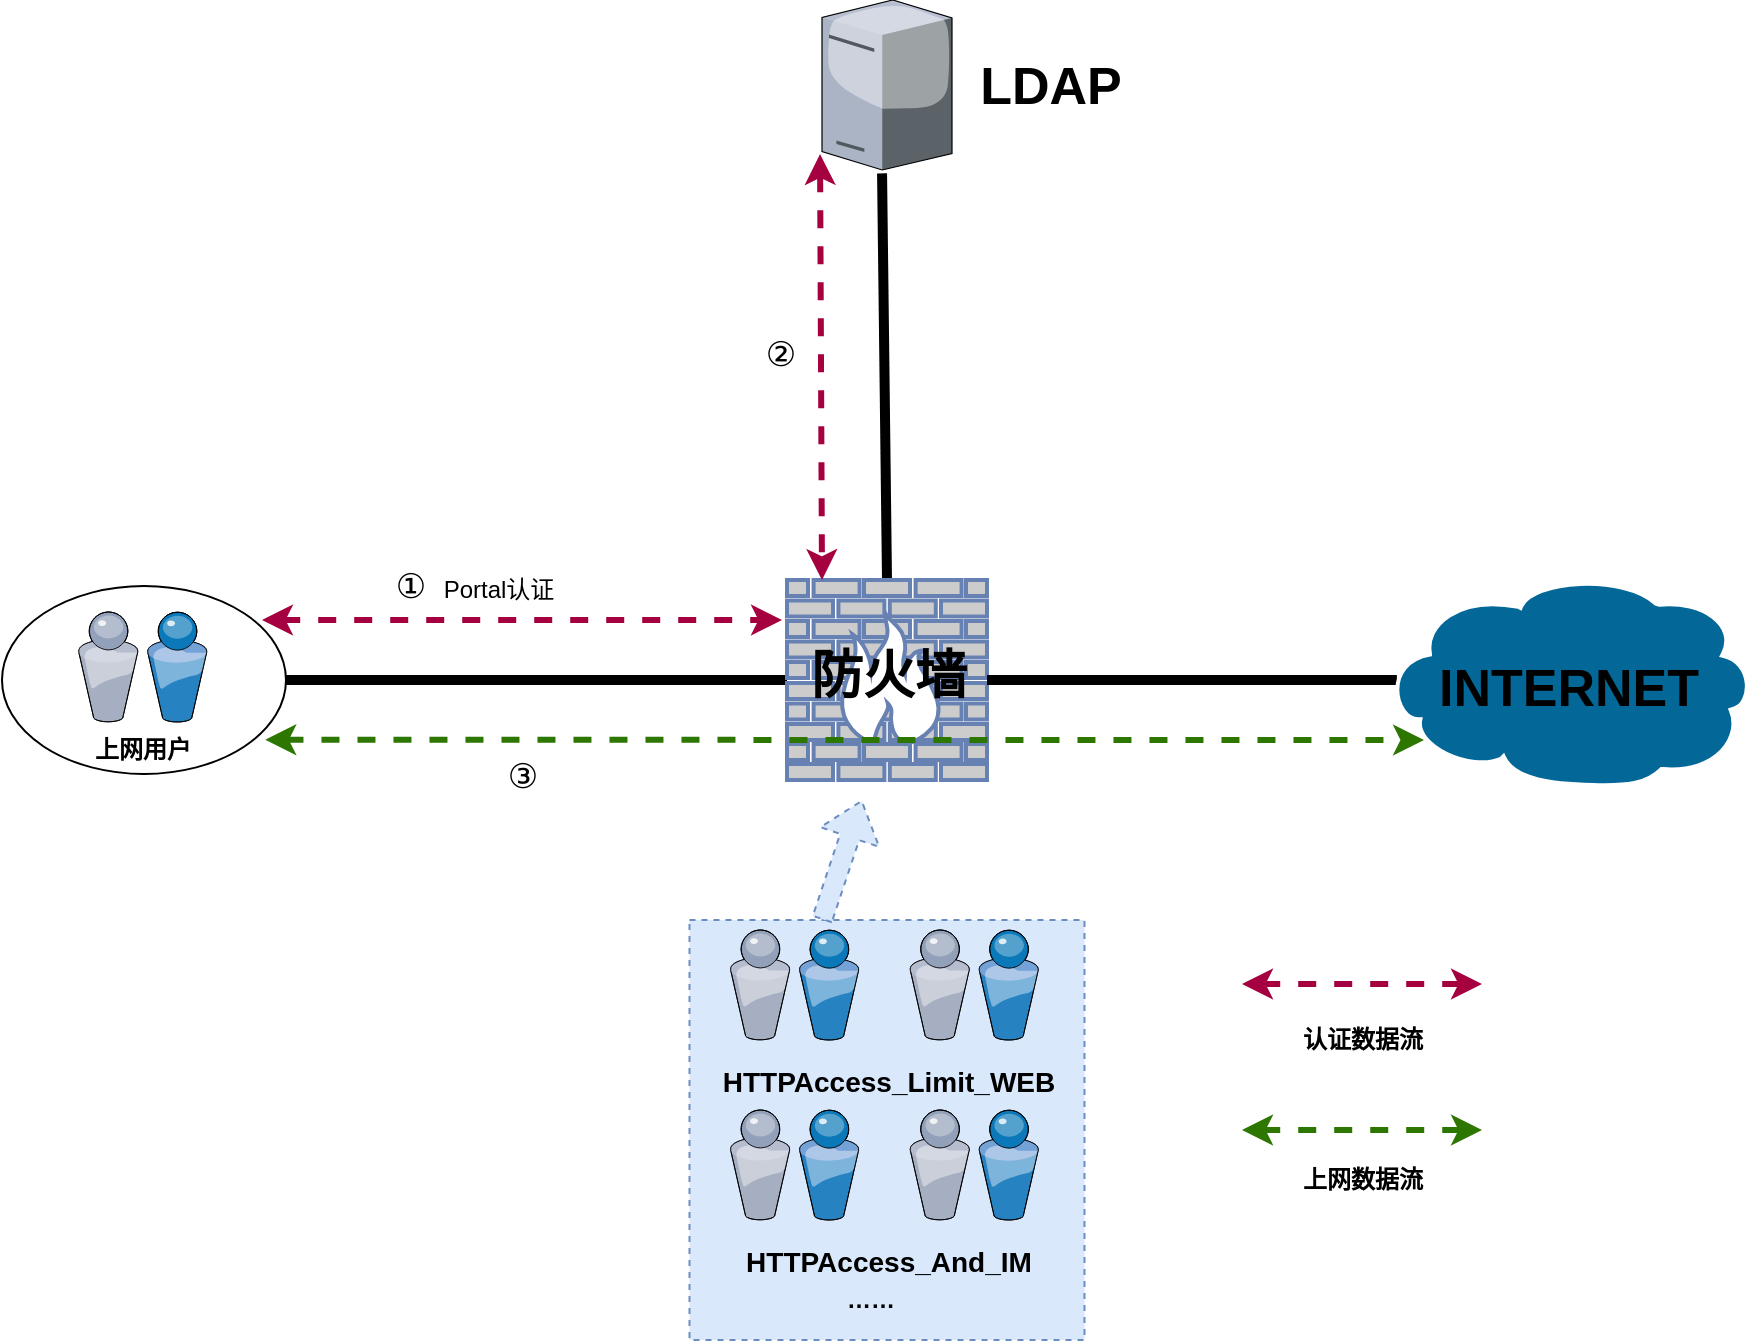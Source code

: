 <mxfile version="12.6.7" type="github">
  <diagram name="Page-1" id="822b0af5-4adb-64df-f703-e8dfc1f81529">
    <mxGraphModel dx="1422" dy="762" grid="0" gridSize="10" guides="1" tooltips="1" connect="1" arrows="1" fold="1" page="1" pageScale="1" pageWidth="1100" pageHeight="850" background="#ffffff" math="0" shadow="0">
      <root>
        <mxCell id="0"/>
        <mxCell id="1" parent="0"/>
        <mxCell id="vFcQCkQcMgolOcBUj4Wx-4" style="edgeStyle=none;rounded=0;orthogonalLoop=1;jettySize=auto;html=1;exitX=1;exitY=0.5;exitDx=0;exitDy=0;entryX=0;entryY=0.5;entryDx=0;entryDy=0;entryPerimeter=0;startArrow=none;startFill=0;endArrow=none;endFill=0;strokeWidth=5;" parent="1" source="7d933b09d9755ecc-13" target="vFcQCkQcMgolOcBUj4Wx-1" edge="1">
          <mxGeometry relative="1" as="geometry"/>
        </mxCell>
        <mxCell id="7d933b09d9755ecc-13" value="" style="ellipse;whiteSpace=wrap;html=1;rounded=0;shadow=0;comic=0;strokeWidth=1;fontFamily=Verdana;" parent="1" vertex="1">
          <mxGeometry x="20" y="423" width="142" height="94" as="geometry"/>
        </mxCell>
        <mxCell id="7d933b09d9755ecc-6" value="上网用户" style="verticalLabelPosition=bottom;aspect=fixed;html=1;verticalAlign=top;strokeColor=none;shape=mxgraph.citrix.users;rounded=0;shadow=0;comic=0;fontFamily=Verdana;fontStyle=1" parent="1" vertex="1">
          <mxGeometry x="58" y="436" width="64.5" height="55" as="geometry"/>
        </mxCell>
        <mxCell id="7d933b09d9755ecc-9" value="" style="verticalLabelPosition=bottom;aspect=fixed;html=1;verticalAlign=top;strokeColor=none;shape=mxgraph.citrix.tower_server;rounded=0;shadow=0;comic=0;fontFamily=Verdana;" parent="1" vertex="1">
          <mxGeometry x="430" y="130" width="65" height="85" as="geometry"/>
        </mxCell>
        <mxCell id="vFcQCkQcMgolOcBUj4Wx-6" style="edgeStyle=none;rounded=0;orthogonalLoop=1;jettySize=auto;html=1;exitX=0.5;exitY=0;exitDx=0;exitDy=0;exitPerimeter=0;entryX=0.462;entryY=1.02;entryDx=0;entryDy=0;entryPerimeter=0;endArrow=none;endFill=0;strokeWidth=5;" parent="1" source="vFcQCkQcMgolOcBUj4Wx-1" target="7d933b09d9755ecc-9" edge="1">
          <mxGeometry relative="1" as="geometry"/>
        </mxCell>
        <mxCell id="vFcQCkQcMgolOcBUj4Wx-1" value="" style="fontColor=#0066CC;verticalAlign=top;verticalLabelPosition=bottom;labelPosition=center;align=center;html=1;outlineConnect=0;fillColor=#CCCCCC;strokeColor=#6881B3;gradientColor=none;gradientDirection=north;strokeWidth=2;shape=mxgraph.networks.firewall;" parent="1" vertex="1">
          <mxGeometry x="412.5" y="420" width="100" height="100" as="geometry"/>
        </mxCell>
        <mxCell id="vFcQCkQcMgolOcBUj4Wx-5" style="edgeStyle=none;rounded=0;orthogonalLoop=1;jettySize=auto;html=1;exitX=0.04;exitY=0.5;exitDx=0;exitDy=0;exitPerimeter=0;entryX=1;entryY=0.5;entryDx=0;entryDy=0;entryPerimeter=0;endArrow=none;endFill=0;strokeWidth=5;" parent="1" source="vFcQCkQcMgolOcBUj4Wx-3" target="vFcQCkQcMgolOcBUj4Wx-1" edge="1">
          <mxGeometry relative="1" as="geometry"/>
        </mxCell>
        <mxCell id="vFcQCkQcMgolOcBUj4Wx-3" value="" style="shape=mxgraph.cisco.storage.cloud;html=1;pointerEvents=1;dashed=0;fillColor=#036897;strokeColor=#ffffff;strokeWidth=2;verticalLabelPosition=bottom;verticalAlign=top;align=center;outlineConnect=0;" parent="1" vertex="1">
          <mxGeometry x="710" y="417" width="186" height="106" as="geometry"/>
        </mxCell>
        <mxCell id="vFcQCkQcMgolOcBUj4Wx-7" value="" style="endArrow=classic;startArrow=classic;html=1;strokeWidth=3;dashed=1;fillColor=#d80073;strokeColor=#A50040;" parent="1" edge="1">
          <mxGeometry width="50" height="50" relative="1" as="geometry">
            <mxPoint x="150" y="440" as="sourcePoint"/>
            <mxPoint x="410" y="440" as="targetPoint"/>
          </mxGeometry>
        </mxCell>
        <mxCell id="vFcQCkQcMgolOcBUj4Wx-8" value="" style="endArrow=classic;startArrow=classic;html=1;strokeWidth=3;dashed=1;fillColor=#d80073;strokeColor=#A50040;exitX=-0.015;exitY=0.906;exitDx=0;exitDy=0;exitPerimeter=0;" parent="1" source="7d933b09d9755ecc-9" edge="1">
          <mxGeometry width="50" height="50" relative="1" as="geometry">
            <mxPoint x="430" y="218.37" as="sourcePoint"/>
            <mxPoint x="430" y="420" as="targetPoint"/>
          </mxGeometry>
        </mxCell>
        <mxCell id="vFcQCkQcMgolOcBUj4Wx-9" value="" style="endArrow=classic;startArrow=classic;html=1;strokeWidth=3;dashed=1;fillColor=#60a917;strokeColor=#2D7600;exitX=0.927;exitY=0.818;exitDx=0;exitDy=0;exitPerimeter=0;" parent="1" source="7d933b09d9755ecc-13" edge="1">
          <mxGeometry width="50" height="50" relative="1" as="geometry">
            <mxPoint x="181" y="500.0" as="sourcePoint"/>
            <mxPoint x="731" y="500" as="targetPoint"/>
          </mxGeometry>
        </mxCell>
        <mxCell id="vFcQCkQcMgolOcBUj4Wx-10" value="" style="rounded=0;whiteSpace=wrap;html=1;dashed=1;fillColor=#dae8fc;strokeColor=#6c8ebf;" parent="1" vertex="1">
          <mxGeometry x="363.75" y="590" width="197.5" height="210" as="geometry"/>
        </mxCell>
        <mxCell id="vFcQCkQcMgolOcBUj4Wx-11" value="" style="verticalLabelPosition=bottom;aspect=fixed;html=1;verticalAlign=top;strokeColor=none;shape=mxgraph.citrix.users;rounded=0;shadow=0;comic=0;fontFamily=Verdana;" parent="1" vertex="1">
          <mxGeometry x="383.94" y="595" width="64.5" height="55" as="geometry"/>
        </mxCell>
        <mxCell id="vFcQCkQcMgolOcBUj4Wx-12" value="" style="verticalLabelPosition=bottom;aspect=fixed;html=1;verticalAlign=top;strokeColor=none;shape=mxgraph.citrix.users;rounded=0;shadow=0;comic=0;fontFamily=Verdana;" parent="1" vertex="1">
          <mxGeometry x="383.94" y="685" width="64.5" height="55" as="geometry"/>
        </mxCell>
        <mxCell id="vFcQCkQcMgolOcBUj4Wx-14" value="" style="verticalLabelPosition=bottom;aspect=fixed;html=1;verticalAlign=top;strokeColor=none;shape=mxgraph.citrix.users;rounded=0;shadow=0;comic=0;fontFamily=Verdana;" parent="1" vertex="1">
          <mxGeometry x="473.75" y="595" width="64.5" height="55" as="geometry"/>
        </mxCell>
        <mxCell id="vFcQCkQcMgolOcBUj4Wx-15" value="" style="verticalLabelPosition=bottom;aspect=fixed;html=1;verticalAlign=top;strokeColor=none;shape=mxgraph.citrix.users;rounded=0;shadow=0;comic=0;fontFamily=Verdana;" parent="1" vertex="1">
          <mxGeometry x="473.75" y="685" width="64.5" height="55" as="geometry"/>
        </mxCell>
        <mxCell id="vFcQCkQcMgolOcBUj4Wx-18" value="" style="shape=flexArrow;endArrow=classic;html=1;dashed=1;strokeWidth=1;fillColor=#dae8fc;strokeColor=#6c8ebf;" parent="1" edge="1">
          <mxGeometry width="50" height="50" relative="1" as="geometry">
            <mxPoint x="430" y="590" as="sourcePoint"/>
            <mxPoint x="450" y="530" as="targetPoint"/>
          </mxGeometry>
        </mxCell>
        <mxCell id="vFcQCkQcMgolOcBUj4Wx-19" value="&lt;span lang=&quot;EN-US&quot; style=&quot;white-space: normal ; font-size: 10.5pt ; font-family: , sans-serif&quot;&gt;HTTPAccess_Limit_WEB&lt;/span&gt;" style="text;html=1;resizable=0;autosize=1;align=center;verticalAlign=middle;points=[];fillColor=none;strokeColor=none;rounded=0;fontStyle=1" parent="1" vertex="1">
          <mxGeometry x="374.5" y="661" width="176" height="19" as="geometry"/>
        </mxCell>
        <mxCell id="vFcQCkQcMgolOcBUj4Wx-21" value="&lt;span style=&quot;color: rgba(0 , 0 , 0 , 0) ; font-family: monospace ; font-size: 0px&quot;&gt;%3CmxGraphModel%3E%3Croot%3E%3CmxCell%20id%3D%220%22%2F%3E%3CmxCell%20id%3D%221%22%20parent%3D%220%22%2F%3E%3CmxCell%20id%3D%222%22%20value%3D%22%26lt%3Bspan%20lang%3D%26quot%3BEN-US%26quot%3B%20style%3D%26quot%3Bwhite-space%3A%20normal%20%3B%20font-size%3A%2010.5pt%20%3B%20font-family%3A%20%2C%20sans-serif%26quot%3B%26gt%3BHTTPAccess_Limit_WEB%26lt%3B%2Fspan%26gt%3B%22%20style%3D%22text%3Bhtml%3D1%3Bresizable%3D0%3Bautosize%3D1%3Balign%3Dcenter%3BverticalAlign%3Dmiddle%3Bpoints%3D%5B%5D%3BfillColor%3Dnone%3BstrokeColor%3Dnone%3Brounded%3D0%3B%22%20vertex%3D%221%22%20parent%3D%221%22%3E%3CmxGeometry%20x%3D%2258%22%20y%3D%22640%22%20width%3D%22170%22%20height%3D%2220%22%20as%3D%22geometry%22%2F%3E%3C%2FmxCell%3E%3C%2Froot%3E%3C%2FmxGraphModel%3E&lt;/span&gt;" style="text;html=1;resizable=0;autosize=1;align=center;verticalAlign=middle;points=[];fillColor=none;strokeColor=none;rounded=0;" parent="1" vertex="1">
          <mxGeometry x="125" y="730" width="20" height="20" as="geometry"/>
        </mxCell>
        <mxCell id="vFcQCkQcMgolOcBUj4Wx-22" value="&lt;span lang=&quot;EN-US&quot; style=&quot;white-space: normal ; font-size: 10.5pt ; font-family: , sans-serif&quot;&gt;HTTPAccess_And_IM&lt;/span&gt;&lt;span style=&quot;color: rgba(0 , 0 , 0 , 0) ; font-family: monospace ; font-size: 0px&quot;&gt;3CmxGraphModel%3E%3Croot%3E%3CmxCell%20id%3D%220%22%2F%3E%3CmxCell%20id%3D%221%22%20parent%3D%220%22%2F%3E%3CmxCell%20id%3D%222%22%20value%3D%22%26lt%3Bspan%20lang%3D%26quot%3BEN-US%26quot%3B%20style%3D%26quot%3Bwhite-space%3A%20normal%20%3B%20font-size%3A%2010.5pt%20%3B%20font-family%3A%20%2C%20sans-serif%26quot%3B%26gt%3BHTTPAccess_Limit_WEB%26lt%3B%2Fspan%26gt%3B%22%20style%3D%22text%3Bhtml%3D1%3Bresizable%3D0%3Bautosize%3D1%3Balign%3Dcenter%3BverticalAlign%3Dmiddle%3Bpoints%3D%5B%5D%3BfillColor%3Dnone%3BstrokeColor%3Dnone%3Brounded%3D0%3B%22%20vertex%3D%221%22%20parent%3D%221%22%3E%3CmxGeometry%20x%3D%2258%22%20y%3D%22640%22%20width%3D%22170%22%20height%3D%2220%22%20as%3D%22geometry%22%2F%3E%3C%2FmxCell%3E%3C%2Froot%3E%3C%2FmxGraphModel%3E&lt;/span&gt;" style="text;html=1;resizable=0;autosize=1;align=center;verticalAlign=middle;points=[];fillColor=none;strokeColor=none;rounded=0;fontStyle=1" parent="1" vertex="1">
          <mxGeometry x="386.5" y="749" width="153" height="23" as="geometry"/>
        </mxCell>
        <mxCell id="vFcQCkQcMgolOcBUj4Wx-24" value="……" style="text;html=1;resizable=0;autosize=1;align=center;verticalAlign=middle;points=[];fillColor=none;strokeColor=none;rounded=0;fontStyle=1" parent="1" vertex="1">
          <mxGeometry x="436.75" y="771" width="34" height="18" as="geometry"/>
        </mxCell>
        <mxCell id="vFcQCkQcMgolOcBUj4Wx-25" value="" style="endArrow=classic;startArrow=classic;html=1;strokeWidth=3;dashed=1;fillColor=#d80073;strokeColor=#A50040;" parent="1" edge="1">
          <mxGeometry width="50" height="50" relative="1" as="geometry">
            <mxPoint x="640" y="622" as="sourcePoint"/>
            <mxPoint x="760" y="622" as="targetPoint"/>
          </mxGeometry>
        </mxCell>
        <mxCell id="vFcQCkQcMgolOcBUj4Wx-26" value="" style="endArrow=classic;startArrow=classic;html=1;strokeWidth=3;dashed=1;fillColor=#60a917;strokeColor=#2D7600;" parent="1" edge="1">
          <mxGeometry width="50" height="50" relative="1" as="geometry">
            <mxPoint x="640" y="695" as="sourcePoint"/>
            <mxPoint x="760" y="695" as="targetPoint"/>
          </mxGeometry>
        </mxCell>
        <mxCell id="vFcQCkQcMgolOcBUj4Wx-27" value="上网数据流" style="text;html=1;resizable=0;autosize=1;align=center;verticalAlign=middle;points=[];fillColor=none;strokeColor=none;rounded=0;fontStyle=1" parent="1" vertex="1">
          <mxGeometry x="665" y="711" width="70" height="18" as="geometry"/>
        </mxCell>
        <mxCell id="vFcQCkQcMgolOcBUj4Wx-28" value="认证数据流" style="text;html=1;resizable=0;autosize=1;align=center;verticalAlign=middle;points=[];fillColor=none;strokeColor=none;rounded=0;fontStyle=1" parent="1" vertex="1">
          <mxGeometry x="665" y="641" width="70" height="18" as="geometry"/>
        </mxCell>
        <mxCell id="vFcQCkQcMgolOcBUj4Wx-29" value="INTERNET" style="text;html=1;resizable=0;autosize=1;align=center;verticalAlign=middle;points=[];fillColor=none;strokeColor=none;rounded=0;strokeWidth=4;fontSize=26;fontStyle=1" parent="1" vertex="1">
          <mxGeometry x="733" y="456" width="140" height="35" as="geometry"/>
        </mxCell>
        <mxCell id="vFcQCkQcMgolOcBUj4Wx-30" value="LDAP" style="text;html=1;resizable=0;autosize=1;align=center;verticalAlign=middle;points=[];fillColor=none;strokeColor=none;rounded=0;strokeWidth=4;fontSize=26;fontStyle=1" parent="1" vertex="1">
          <mxGeometry x="503" y="155" width="81" height="35" as="geometry"/>
        </mxCell>
        <mxCell id="okbzQBwIPwilKlg-W5tC-3" value="Portal认证" style="text;html=1;resizable=0;autosize=1;align=center;verticalAlign=middle;points=[];fillColor=none;strokeColor=none;rounded=0;fontSize=12;" vertex="1" parent="1">
          <mxGeometry x="235" y="416" width="65" height="18" as="geometry"/>
        </mxCell>
        <mxCell id="okbzQBwIPwilKlg-W5tC-4" value="①" style="text;html=1;resizable=0;autosize=1;align=center;verticalAlign=middle;points=[];fillColor=none;strokeColor=none;rounded=0;fontSize=17;" vertex="1" parent="1">
          <mxGeometry x="210" y="412" width="27" height="24" as="geometry"/>
        </mxCell>
        <mxCell id="okbzQBwIPwilKlg-W5tC-5" value="②" style="text;html=1;resizable=0;autosize=1;align=center;verticalAlign=middle;points=[];fillColor=none;strokeColor=none;rounded=0;fontSize=17;" vertex="1" parent="1">
          <mxGeometry x="395" y="296" width="27" height="24" as="geometry"/>
        </mxCell>
        <mxCell id="okbzQBwIPwilKlg-W5tC-6" value="③" style="text;html=1;resizable=0;autosize=1;align=center;verticalAlign=middle;points=[];fillColor=none;strokeColor=none;rounded=0;fontSize=17;" vertex="1" parent="1">
          <mxGeometry x="266" y="507" width="27" height="24" as="geometry"/>
        </mxCell>
        <mxCell id="okbzQBwIPwilKlg-W5tC-7" value="防火墙" style="text;html=1;resizable=0;autosize=1;align=center;verticalAlign=middle;points=[];fillColor=none;strokeColor=none;rounded=0;fontStyle=1;fontSize=26;" vertex="1" parent="1">
          <mxGeometry x="419" y="450" width="88" height="35" as="geometry"/>
        </mxCell>
      </root>
    </mxGraphModel>
  </diagram>
</mxfile>
